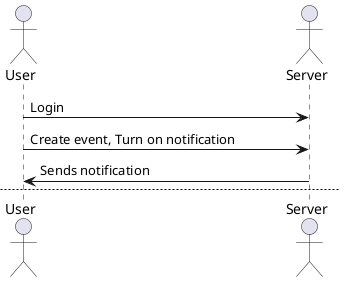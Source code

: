 @startuml

actor User
actor Server

User -> Server : Login
User -> Server : Create event, Turn on notification
User <- Server : Sends notification

newpage

User -> Server : Login
User -> Server : Create event
User -> Server : Modify event to push notification
User <- Server : Sends notification

newpage

User -> Server : Login
User -> Server : Search for event
User <- Server : 0 result
User -> Server : Corrects search
User <- Server : 1 result
User -> Server : Delete event

newpage

User -> Server : Login
User -> Server : Creates event in another timezone
Server -> User : Notifies user according to the set timezone

@enduml